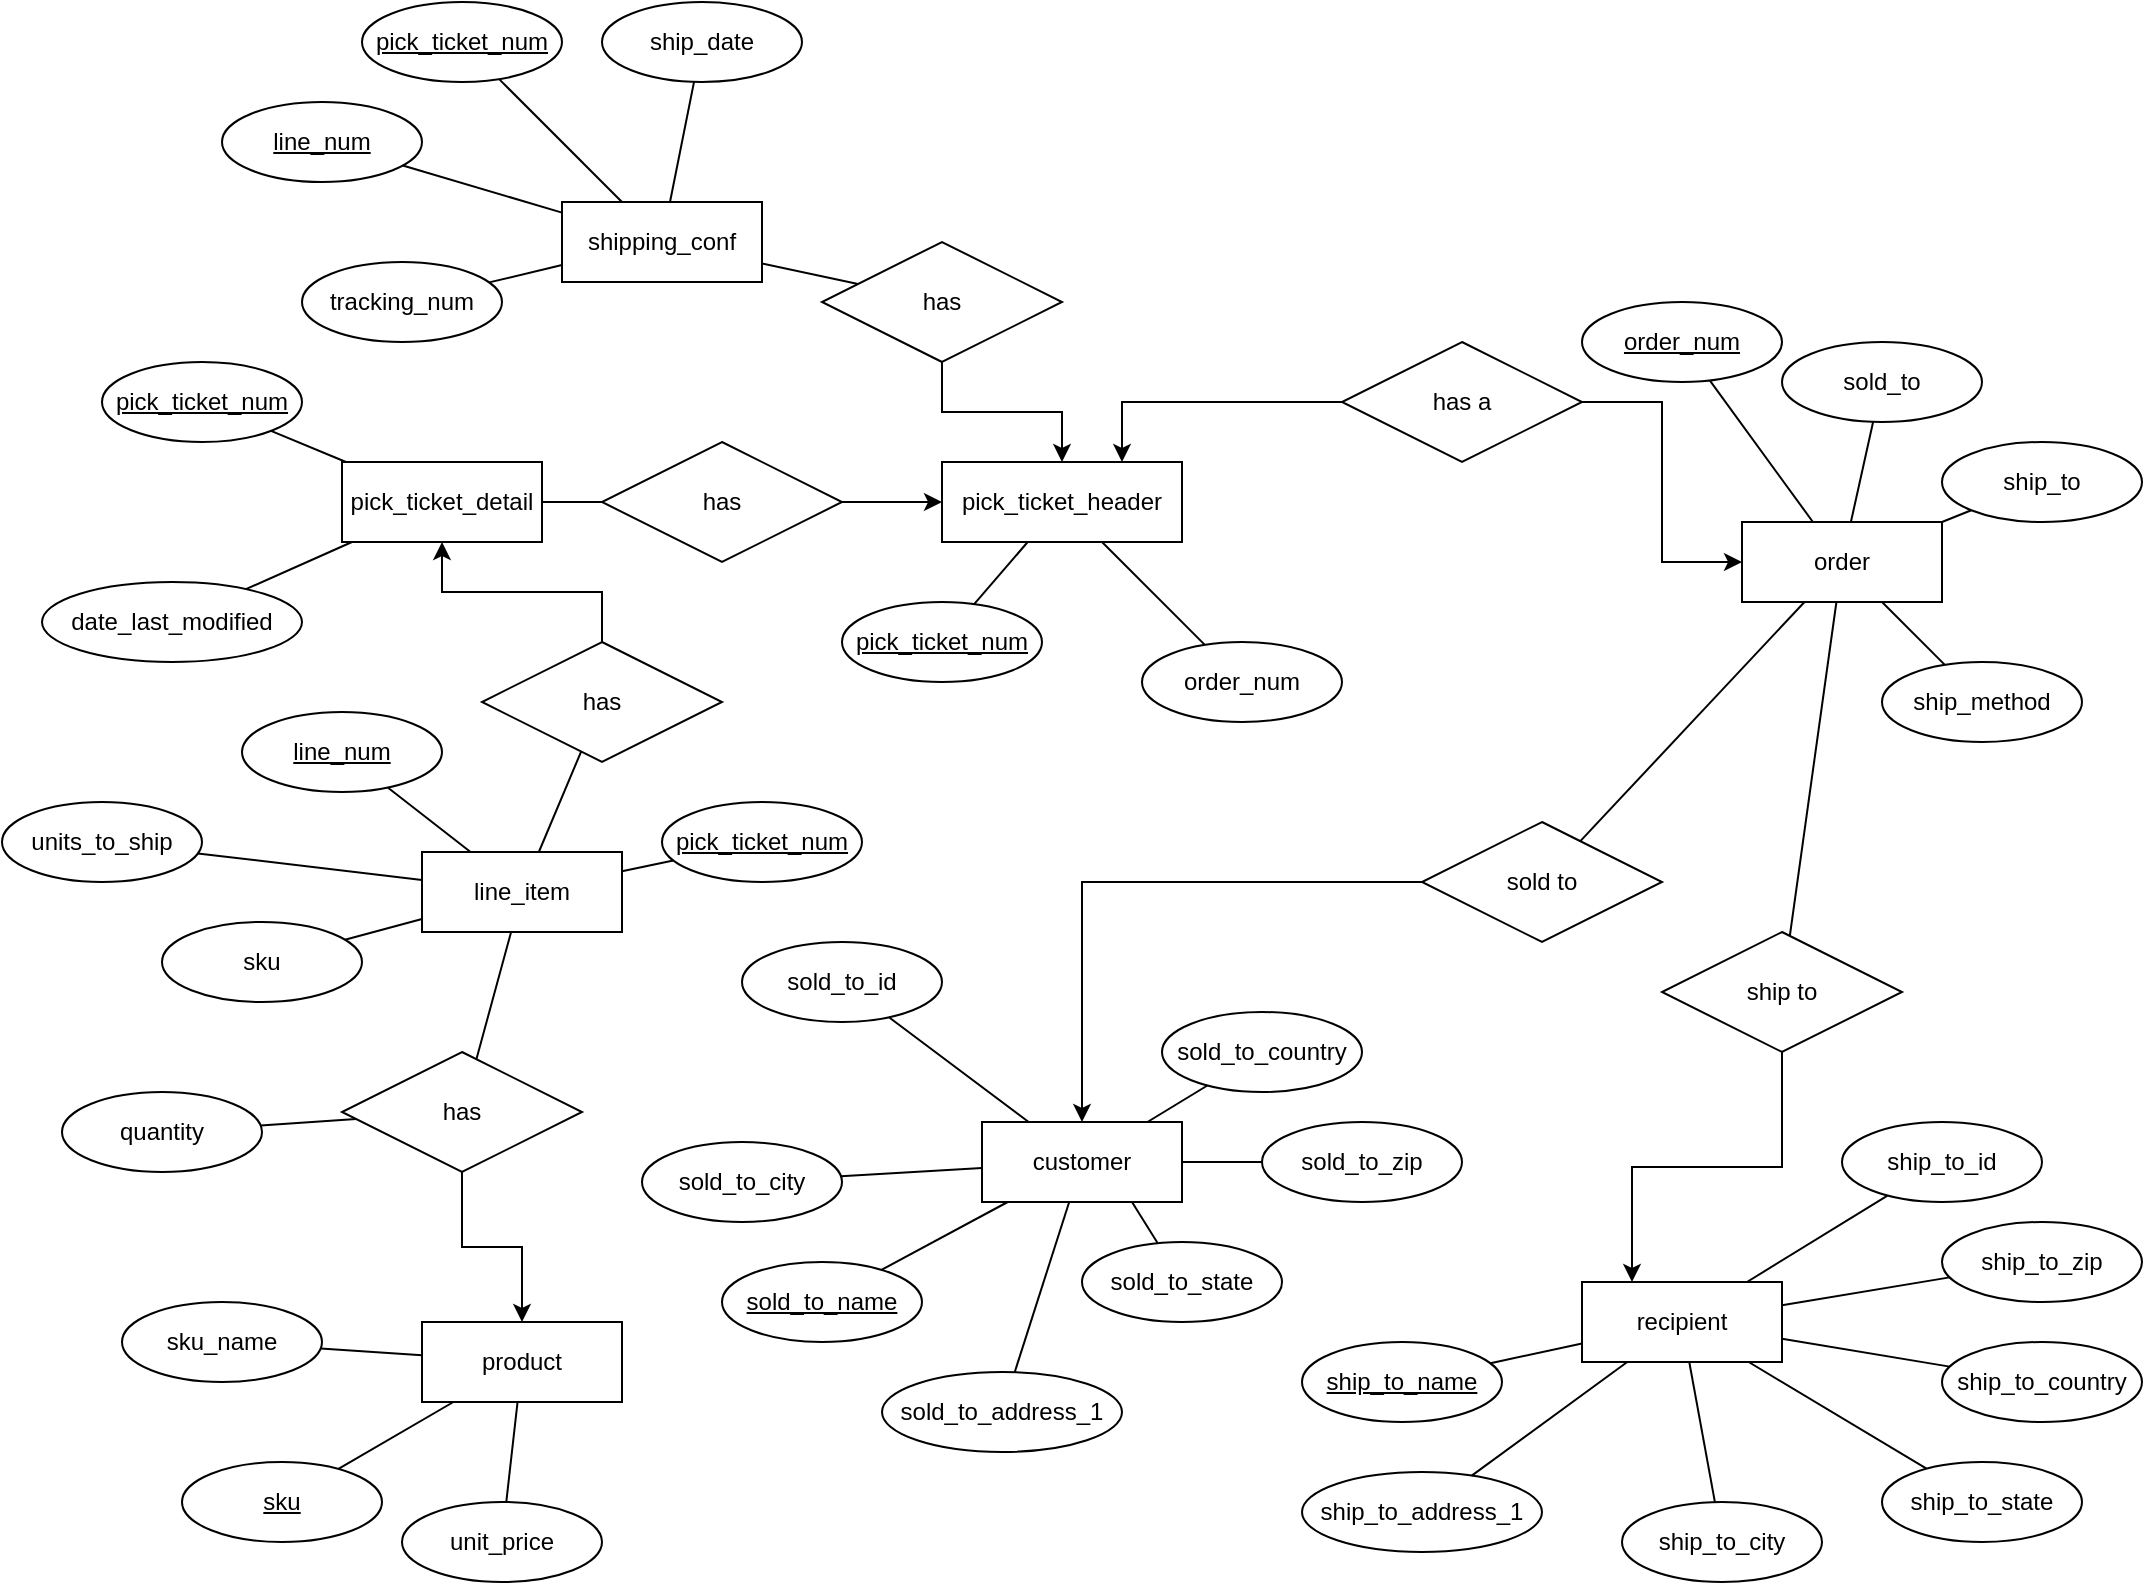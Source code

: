 <mxfile version="14.5.1" type="device"><diagram id="cNk7Vixmsg2WY5i4V1VE" name="Page-1"><mxGraphModel dx="1326" dy="806" grid="1" gridSize="10" guides="1" tooltips="1" connect="1" arrows="1" fold="1" page="1" pageScale="1" pageWidth="1100" pageHeight="850" math="0" shadow="0"><root><mxCell id="0"/><mxCell id="1" parent="0"/><mxCell id="wVZAw77bMwwa--JRRSUQ-1" value="product" style="whiteSpace=wrap;html=1;align=center;" parent="1" vertex="1"><mxGeometry x="230" y="710" width="100" height="40" as="geometry"/></mxCell><mxCell id="wVZAw77bMwwa--JRRSUQ-2" value="sku" style="ellipse;whiteSpace=wrap;html=1;align=center;fontStyle=4;" parent="1" vertex="1"><mxGeometry x="110" y="780" width="100" height="40" as="geometry"/></mxCell><mxCell id="wVZAw77bMwwa--JRRSUQ-3" value="sku_name" style="ellipse;whiteSpace=wrap;html=1;align=center;" parent="1" vertex="1"><mxGeometry x="80" y="700" width="100" height="40" as="geometry"/></mxCell><mxCell id="wVZAw77bMwwa--JRRSUQ-4" value="unit_price" style="ellipse;whiteSpace=wrap;html=1;align=center;" parent="1" vertex="1"><mxGeometry x="220" y="800" width="100" height="40" as="geometry"/></mxCell><mxCell id="wVZAw77bMwwa--JRRSUQ-5" value="" style="endArrow=none;html=1;rounded=0;" parent="1" source="wVZAw77bMwwa--JRRSUQ-2" target="wVZAw77bMwwa--JRRSUQ-1" edge="1"><mxGeometry relative="1" as="geometry"><mxPoint x="320" y="930" as="sourcePoint"/><mxPoint x="480" y="930" as="targetPoint"/></mxGeometry></mxCell><mxCell id="wVZAw77bMwwa--JRRSUQ-6" value="" style="endArrow=none;html=1;rounded=0;" parent="1" source="wVZAw77bMwwa--JRRSUQ-4" target="wVZAw77bMwwa--JRRSUQ-1" edge="1"><mxGeometry relative="1" as="geometry"><mxPoint x="320" y="930" as="sourcePoint"/><mxPoint x="480" y="930" as="targetPoint"/></mxGeometry></mxCell><mxCell id="wVZAw77bMwwa--JRRSUQ-7" value="" style="endArrow=none;html=1;rounded=0;" parent="1" source="wVZAw77bMwwa--JRRSUQ-1" target="wVZAw77bMwwa--JRRSUQ-3" edge="1"><mxGeometry relative="1" as="geometry"><mxPoint x="320" y="930" as="sourcePoint"/><mxPoint x="480" y="930" as="targetPoint"/></mxGeometry></mxCell><mxCell id="wVZAw77bMwwa--JRRSUQ-8" value="pick_ticket_detail" style="whiteSpace=wrap;html=1;align=center;" parent="1" vertex="1"><mxGeometry x="190" y="280" width="100" height="40" as="geometry"/></mxCell><mxCell id="wVZAw77bMwwa--JRRSUQ-9" value="&lt;u&gt;pick_ticket_num&lt;/u&gt;" style="ellipse;whiteSpace=wrap;html=1;align=center;" parent="1" vertex="1"><mxGeometry x="70" y="230" width="100" height="40" as="geometry"/></mxCell><mxCell id="wVZAw77bMwwa--JRRSUQ-10" value="date_last_modified" style="ellipse;whiteSpace=wrap;html=1;align=center;" parent="1" vertex="1"><mxGeometry x="40" y="340" width="130" height="40" as="geometry"/></mxCell><mxCell id="wVZAw77bMwwa--JRRSUQ-11" value="line_item" style="whiteSpace=wrap;html=1;align=center;" parent="1" vertex="1"><mxGeometry x="230" y="475" width="100" height="40" as="geometry"/></mxCell><mxCell id="wVZAw77bMwwa--JRRSUQ-12" value="" style="endArrow=none;html=1;rounded=0;" parent="1" source="wVZAw77bMwwa--JRRSUQ-9" target="wVZAw77bMwwa--JRRSUQ-8" edge="1"><mxGeometry relative="1" as="geometry"><mxPoint x="470" y="390" as="sourcePoint"/><mxPoint x="630" y="390" as="targetPoint"/></mxGeometry></mxCell><mxCell id="wVZAw77bMwwa--JRRSUQ-13" value="" style="endArrow=none;html=1;rounded=0;" parent="1" source="wVZAw77bMwwa--JRRSUQ-10" target="wVZAw77bMwwa--JRRSUQ-8" edge="1"><mxGeometry relative="1" as="geometry"><mxPoint x="470" y="390" as="sourcePoint"/><mxPoint x="630" y="390" as="targetPoint"/></mxGeometry></mxCell><mxCell id="wVZAw77bMwwa--JRRSUQ-14" value="&lt;u&gt;line_num&lt;/u&gt;" style="ellipse;whiteSpace=wrap;html=1;align=center;" parent="1" vertex="1"><mxGeometry x="140" y="405" width="100" height="40" as="geometry"/></mxCell><mxCell id="wVZAw77bMwwa--JRRSUQ-15" value="&lt;u&gt;pick_ticket_num&lt;/u&gt;" style="ellipse;whiteSpace=wrap;html=1;align=center;" parent="1" vertex="1"><mxGeometry x="350" y="450" width="100" height="40" as="geometry"/></mxCell><mxCell id="wVZAw77bMwwa--JRRSUQ-16" value="sku" style="ellipse;whiteSpace=wrap;html=1;align=center;" parent="1" vertex="1"><mxGeometry x="100" y="510" width="100" height="40" as="geometry"/></mxCell><mxCell id="wVZAw77bMwwa--JRRSUQ-17" value="units_to_ship" style="ellipse;whiteSpace=wrap;html=1;align=center;" parent="1" vertex="1"><mxGeometry x="20" y="450" width="100" height="40" as="geometry"/></mxCell><mxCell id="wVZAw77bMwwa--JRRSUQ-18" value="" style="endArrow=none;html=1;rounded=0;" parent="1" source="wVZAw77bMwwa--JRRSUQ-11" target="wVZAw77bMwwa--JRRSUQ-15" edge="1"><mxGeometry relative="1" as="geometry"><mxPoint x="60" y="580" as="sourcePoint"/><mxPoint x="220" y="580" as="targetPoint"/></mxGeometry></mxCell><mxCell id="wVZAw77bMwwa--JRRSUQ-19" value="" style="endArrow=none;html=1;rounded=0;" parent="1" source="wVZAw77bMwwa--JRRSUQ-11" target="wVZAw77bMwwa--JRRSUQ-14" edge="1"><mxGeometry relative="1" as="geometry"><mxPoint x="60" y="580" as="sourcePoint"/><mxPoint x="220" y="580" as="targetPoint"/></mxGeometry></mxCell><mxCell id="wVZAw77bMwwa--JRRSUQ-20" value="" style="endArrow=none;html=1;rounded=0;" parent="1" source="wVZAw77bMwwa--JRRSUQ-11" target="wVZAw77bMwwa--JRRSUQ-16" edge="1"><mxGeometry relative="1" as="geometry"><mxPoint x="60" y="580" as="sourcePoint"/><mxPoint x="220" y="580" as="targetPoint"/></mxGeometry></mxCell><mxCell id="wVZAw77bMwwa--JRRSUQ-21" value="" style="endArrow=none;html=1;rounded=0;" parent="1" source="wVZAw77bMwwa--JRRSUQ-11" target="wVZAw77bMwwa--JRRSUQ-17" edge="1"><mxGeometry relative="1" as="geometry"><mxPoint x="60" y="580" as="sourcePoint"/><mxPoint x="220" y="580" as="targetPoint"/></mxGeometry></mxCell><mxCell id="wVZAw77bMwwa--JRRSUQ-91" style="edgeStyle=orthogonalEdgeStyle;rounded=0;orthogonalLoop=1;jettySize=auto;html=1;entryX=0.5;entryY=1;entryDx=0;entryDy=0;" parent="1" source="wVZAw77bMwwa--JRRSUQ-23" target="wVZAw77bMwwa--JRRSUQ-8" edge="1"><mxGeometry relative="1" as="geometry"/></mxCell><mxCell id="wVZAw77bMwwa--JRRSUQ-23" value="has" style="shape=rhombus;perimeter=rhombusPerimeter;whiteSpace=wrap;html=1;align=center;" parent="1" vertex="1"><mxGeometry x="260" y="370" width="120" height="60" as="geometry"/></mxCell><mxCell id="wVZAw77bMwwa--JRRSUQ-25" style="edgeStyle=orthogonalEdgeStyle;rounded=0;orthogonalLoop=1;jettySize=auto;html=1;entryX=0.5;entryY=0;entryDx=0;entryDy=0;" parent="1" source="wVZAw77bMwwa--JRRSUQ-26" target="wVZAw77bMwwa--JRRSUQ-1" edge="1"><mxGeometry relative="1" as="geometry"/></mxCell><mxCell id="wVZAw77bMwwa--JRRSUQ-26" value="has" style="shape=rhombus;perimeter=rhombusPerimeter;whiteSpace=wrap;html=1;align=center;" parent="1" vertex="1"><mxGeometry x="190" y="575" width="120" height="60" as="geometry"/></mxCell><mxCell id="wVZAw77bMwwa--JRRSUQ-27" value="" style="endArrow=none;html=1;rounded=0;" parent="1" source="wVZAw77bMwwa--JRRSUQ-26" target="wVZAw77bMwwa--JRRSUQ-11" edge="1"><mxGeometry relative="1" as="geometry"><mxPoint x="470" y="490" as="sourcePoint"/><mxPoint x="630" y="490" as="targetPoint"/></mxGeometry></mxCell><mxCell id="wVZAw77bMwwa--JRRSUQ-28" value="quantity" style="ellipse;whiteSpace=wrap;html=1;align=center;" parent="1" vertex="1"><mxGeometry x="50" y="595" width="100" height="40" as="geometry"/></mxCell><mxCell id="wVZAw77bMwwa--JRRSUQ-29" value="" style="endArrow=none;html=1;rounded=0;" parent="1" source="wVZAw77bMwwa--JRRSUQ-26" target="wVZAw77bMwwa--JRRSUQ-28" edge="1"><mxGeometry relative="1" as="geometry"><mxPoint x="470" y="490" as="sourcePoint"/><mxPoint x="630" y="490" as="targetPoint"/></mxGeometry></mxCell><mxCell id="wVZAw77bMwwa--JRRSUQ-31" value="pick_ticket_header" style="whiteSpace=wrap;html=1;align=center;" parent="1" vertex="1"><mxGeometry x="490" y="280" width="120" height="40" as="geometry"/></mxCell><mxCell id="wVZAw77bMwwa--JRRSUQ-32" value="&lt;u&gt;pick_ticket_num&lt;/u&gt;" style="ellipse;whiteSpace=wrap;html=1;align=center;" parent="1" vertex="1"><mxGeometry x="440" y="350" width="100" height="40" as="geometry"/></mxCell><mxCell id="wVZAw77bMwwa--JRRSUQ-33" value="order_num" style="ellipse;whiteSpace=wrap;html=1;align=center;" parent="1" vertex="1"><mxGeometry x="590" y="370" width="100" height="40" as="geometry"/></mxCell><mxCell id="wVZAw77bMwwa--JRRSUQ-34" value="" style="endArrow=none;html=1;rounded=0;" parent="1" source="wVZAw77bMwwa--JRRSUQ-32" target="wVZAw77bMwwa--JRRSUQ-31" edge="1"><mxGeometry relative="1" as="geometry"><mxPoint x="470" y="410" as="sourcePoint"/><mxPoint x="630" y="410" as="targetPoint"/></mxGeometry></mxCell><mxCell id="wVZAw77bMwwa--JRRSUQ-35" value="" style="endArrow=none;html=1;rounded=0;" parent="1" source="wVZAw77bMwwa--JRRSUQ-33" target="wVZAw77bMwwa--JRRSUQ-31" edge="1"><mxGeometry relative="1" as="geometry"><mxPoint x="470" y="410" as="sourcePoint"/><mxPoint x="630" y="410" as="targetPoint"/></mxGeometry></mxCell><mxCell id="wVZAw77bMwwa--JRRSUQ-36" value="order" style="whiteSpace=wrap;html=1;align=center;" parent="1" vertex="1"><mxGeometry x="890" y="310" width="100" height="40" as="geometry"/></mxCell><mxCell id="wVZAw77bMwwa--JRRSUQ-37" value="order_num" style="ellipse;whiteSpace=wrap;html=1;align=center;fontStyle=4;" parent="1" vertex="1"><mxGeometry x="810" y="200" width="100" height="40" as="geometry"/></mxCell><mxCell id="wVZAw77bMwwa--JRRSUQ-38" value="" style="endArrow=none;html=1;rounded=0;" parent="1" source="wVZAw77bMwwa--JRRSUQ-37" target="wVZAw77bMwwa--JRRSUQ-36" edge="1"><mxGeometry relative="1" as="geometry"><mxPoint x="440" y="400" as="sourcePoint"/><mxPoint x="600" y="400" as="targetPoint"/></mxGeometry></mxCell><mxCell id="wVZAw77bMwwa--JRRSUQ-39" value="sold_to" style="ellipse;whiteSpace=wrap;html=1;align=center;" parent="1" vertex="1"><mxGeometry x="910" y="220" width="100" height="40" as="geometry"/></mxCell><mxCell id="wVZAw77bMwwa--JRRSUQ-40" value="ship_to" style="ellipse;whiteSpace=wrap;html=1;align=center;" parent="1" vertex="1"><mxGeometry x="990" y="270" width="100" height="40" as="geometry"/></mxCell><mxCell id="wVZAw77bMwwa--JRRSUQ-41" value="ship_method" style="ellipse;whiteSpace=wrap;html=1;align=center;" parent="1" vertex="1"><mxGeometry x="960" y="380" width="100" height="40" as="geometry"/></mxCell><mxCell id="wVZAw77bMwwa--JRRSUQ-42" value="" style="endArrow=none;html=1;rounded=0;" parent="1" source="wVZAw77bMwwa--JRRSUQ-36" target="wVZAw77bMwwa--JRRSUQ-39" edge="1"><mxGeometry relative="1" as="geometry"><mxPoint x="440" y="400" as="sourcePoint"/><mxPoint x="600" y="400" as="targetPoint"/></mxGeometry></mxCell><mxCell id="wVZAw77bMwwa--JRRSUQ-43" value="" style="endArrow=none;html=1;rounded=0;" parent="1" source="wVZAw77bMwwa--JRRSUQ-36" target="wVZAw77bMwwa--JRRSUQ-40" edge="1"><mxGeometry relative="1" as="geometry"><mxPoint x="440" y="400" as="sourcePoint"/><mxPoint x="600" y="400" as="targetPoint"/></mxGeometry></mxCell><mxCell id="wVZAw77bMwwa--JRRSUQ-44" value="" style="endArrow=none;html=1;rounded=0;" parent="1" source="wVZAw77bMwwa--JRRSUQ-36" target="wVZAw77bMwwa--JRRSUQ-41" edge="1"><mxGeometry relative="1" as="geometry"><mxPoint x="440" y="400" as="sourcePoint"/><mxPoint x="600" y="400" as="targetPoint"/></mxGeometry></mxCell><mxCell id="wVZAw77bMwwa--JRRSUQ-45" value="customer" style="whiteSpace=wrap;html=1;align=center;" parent="1" vertex="1"><mxGeometry x="510" y="610" width="100" height="40" as="geometry"/></mxCell><mxCell id="wVZAw77bMwwa--JRRSUQ-46" value="&lt;u&gt;sold_to_name&lt;/u&gt;" style="ellipse;whiteSpace=wrap;html=1;align=center;" parent="1" vertex="1"><mxGeometry x="380" y="680" width="100" height="40" as="geometry"/></mxCell><mxCell id="wVZAw77bMwwa--JRRSUQ-47" value="sold_to_address_1" style="ellipse;whiteSpace=wrap;html=1;align=center;" parent="1" vertex="1"><mxGeometry x="460" y="735" width="120" height="40" as="geometry"/></mxCell><mxCell id="wVZAw77bMwwa--JRRSUQ-48" value="sold_to_city" style="ellipse;whiteSpace=wrap;html=1;align=center;" parent="1" vertex="1"><mxGeometry x="340" y="620" width="100" height="40" as="geometry"/></mxCell><mxCell id="wVZAw77bMwwa--JRRSUQ-49" value="sold_to_state" style="ellipse;whiteSpace=wrap;html=1;align=center;" parent="1" vertex="1"><mxGeometry x="560" y="670" width="100" height="40" as="geometry"/></mxCell><mxCell id="wVZAw77bMwwa--JRRSUQ-50" value="sold_to_country" style="ellipse;whiteSpace=wrap;html=1;align=center;" parent="1" vertex="1"><mxGeometry x="600" y="555" width="100" height="40" as="geometry"/></mxCell><mxCell id="wVZAw77bMwwa--JRRSUQ-51" value="sold_to_zip" style="ellipse;whiteSpace=wrap;html=1;align=center;" parent="1" vertex="1"><mxGeometry x="650" y="610" width="100" height="40" as="geometry"/></mxCell><mxCell id="wVZAw77bMwwa--JRRSUQ-52" value="" style="endArrow=none;html=1;rounded=0;" parent="1" source="wVZAw77bMwwa--JRRSUQ-46" target="wVZAw77bMwwa--JRRSUQ-45" edge="1"><mxGeometry relative="1" as="geometry"><mxPoint x="640" y="420" as="sourcePoint"/><mxPoint x="800" y="420" as="targetPoint"/></mxGeometry></mxCell><mxCell id="wVZAw77bMwwa--JRRSUQ-53" value="" style="endArrow=none;html=1;rounded=0;" parent="1" source="wVZAw77bMwwa--JRRSUQ-47" target="wVZAw77bMwwa--JRRSUQ-45" edge="1"><mxGeometry relative="1" as="geometry"><mxPoint x="640" y="420" as="sourcePoint"/><mxPoint x="800" y="420" as="targetPoint"/></mxGeometry></mxCell><mxCell id="wVZAw77bMwwa--JRRSUQ-54" value="" style="endArrow=none;html=1;rounded=0;" parent="1" source="wVZAw77bMwwa--JRRSUQ-48" target="wVZAw77bMwwa--JRRSUQ-45" edge="1"><mxGeometry relative="1" as="geometry"><mxPoint x="640" y="420" as="sourcePoint"/><mxPoint x="800" y="420" as="targetPoint"/></mxGeometry></mxCell><mxCell id="wVZAw77bMwwa--JRRSUQ-55" value="" style="endArrow=none;html=1;rounded=0;entryX=0.75;entryY=1;entryDx=0;entryDy=0;" parent="1" source="wVZAw77bMwwa--JRRSUQ-49" target="wVZAw77bMwwa--JRRSUQ-45" edge="1"><mxGeometry relative="1" as="geometry"><mxPoint x="640" y="420" as="sourcePoint"/><mxPoint x="800" y="420" as="targetPoint"/></mxGeometry></mxCell><mxCell id="wVZAw77bMwwa--JRRSUQ-56" value="" style="endArrow=none;html=1;rounded=0;" parent="1" source="wVZAw77bMwwa--JRRSUQ-50" target="wVZAw77bMwwa--JRRSUQ-45" edge="1"><mxGeometry relative="1" as="geometry"><mxPoint x="640" y="420" as="sourcePoint"/><mxPoint x="800" y="420" as="targetPoint"/></mxGeometry></mxCell><mxCell id="wVZAw77bMwwa--JRRSUQ-57" value="" style="endArrow=none;html=1;rounded=0;" parent="1" source="wVZAw77bMwwa--JRRSUQ-45" target="wVZAw77bMwwa--JRRSUQ-51" edge="1"><mxGeometry relative="1" as="geometry"><mxPoint x="640" y="420" as="sourcePoint"/><mxPoint x="800" y="420" as="targetPoint"/></mxGeometry></mxCell><mxCell id="wVZAw77bMwwa--JRRSUQ-58" style="edgeStyle=orthogonalEdgeStyle;rounded=0;orthogonalLoop=1;jettySize=auto;html=1;entryX=0.5;entryY=0;entryDx=0;entryDy=0;" parent="1" source="wVZAw77bMwwa--JRRSUQ-59" target="wVZAw77bMwwa--JRRSUQ-45" edge="1"><mxGeometry relative="1" as="geometry"/></mxCell><mxCell id="wVZAw77bMwwa--JRRSUQ-59" value="sold to" style="shape=rhombus;perimeter=rhombusPerimeter;whiteSpace=wrap;html=1;align=center;" parent="1" vertex="1"><mxGeometry x="730" y="460" width="120" height="60" as="geometry"/></mxCell><mxCell id="wVZAw77bMwwa--JRRSUQ-60" value="" style="endArrow=none;html=1;rounded=0;" parent="1" source="wVZAw77bMwwa--JRRSUQ-59" target="wVZAw77bMwwa--JRRSUQ-36" edge="1"><mxGeometry relative="1" as="geometry"><mxPoint x="640" y="420" as="sourcePoint"/><mxPoint x="800" y="420" as="targetPoint"/></mxGeometry></mxCell><mxCell id="wVZAw77bMwwa--JRRSUQ-61" value="recipient" style="whiteSpace=wrap;html=1;align=center;" parent="1" vertex="1"><mxGeometry x="810" y="690" width="100" height="40" as="geometry"/></mxCell><mxCell id="wVZAw77bMwwa--JRRSUQ-62" value="ship_to_country" style="ellipse;whiteSpace=wrap;html=1;align=center;" parent="1" vertex="1"><mxGeometry x="990" y="720" width="100" height="40" as="geometry"/></mxCell><mxCell id="wVZAw77bMwwa--JRRSUQ-63" value="ship_to_zip" style="ellipse;whiteSpace=wrap;html=1;align=center;" parent="1" vertex="1"><mxGeometry x="990" y="660" width="100" height="40" as="geometry"/></mxCell><mxCell id="wVZAw77bMwwa--JRRSUQ-64" value="&lt;u&gt;ship_to_name&lt;/u&gt;" style="ellipse;whiteSpace=wrap;html=1;align=center;" parent="1" vertex="1"><mxGeometry x="670" y="720" width="100" height="40" as="geometry"/></mxCell><mxCell id="wVZAw77bMwwa--JRRSUQ-65" value="ship_to_address_1" style="ellipse;whiteSpace=wrap;html=1;align=center;" parent="1" vertex="1"><mxGeometry x="670" y="785" width="120" height="40" as="geometry"/></mxCell><mxCell id="wVZAw77bMwwa--JRRSUQ-66" value="ship_to_city" style="ellipse;whiteSpace=wrap;html=1;align=center;" parent="1" vertex="1"><mxGeometry x="830" y="800" width="100" height="40" as="geometry"/></mxCell><mxCell id="wVZAw77bMwwa--JRRSUQ-67" value="ship_to_state" style="ellipse;whiteSpace=wrap;html=1;align=center;" parent="1" vertex="1"><mxGeometry x="960" y="780" width="100" height="40" as="geometry"/></mxCell><mxCell id="wVZAw77bMwwa--JRRSUQ-68" value="" style="endArrow=none;html=1;rounded=0;" parent="1" source="wVZAw77bMwwa--JRRSUQ-64" target="wVZAw77bMwwa--JRRSUQ-61" edge="1"><mxGeometry relative="1" as="geometry"><mxPoint x="730" y="770" as="sourcePoint"/><mxPoint x="890" y="770" as="targetPoint"/></mxGeometry></mxCell><mxCell id="wVZAw77bMwwa--JRRSUQ-69" value="" style="endArrow=none;html=1;rounded=0;" parent="1" source="wVZAw77bMwwa--JRRSUQ-65" target="wVZAw77bMwwa--JRRSUQ-61" edge="1"><mxGeometry relative="1" as="geometry"><mxPoint x="730" y="770" as="sourcePoint"/><mxPoint x="890" y="770" as="targetPoint"/></mxGeometry></mxCell><mxCell id="wVZAw77bMwwa--JRRSUQ-70" value="" style="endArrow=none;html=1;rounded=0;" parent="1" source="wVZAw77bMwwa--JRRSUQ-66" target="wVZAw77bMwwa--JRRSUQ-61" edge="1"><mxGeometry relative="1" as="geometry"><mxPoint x="730" y="770" as="sourcePoint"/><mxPoint x="890" y="770" as="targetPoint"/></mxGeometry></mxCell><mxCell id="wVZAw77bMwwa--JRRSUQ-71" value="" style="endArrow=none;html=1;rounded=0;" parent="1" source="wVZAw77bMwwa--JRRSUQ-61" target="wVZAw77bMwwa--JRRSUQ-67" edge="1"><mxGeometry relative="1" as="geometry"><mxPoint x="730" y="770" as="sourcePoint"/><mxPoint x="890" y="770" as="targetPoint"/></mxGeometry></mxCell><mxCell id="wVZAw77bMwwa--JRRSUQ-72" value="" style="endArrow=none;html=1;rounded=0;" parent="1" source="wVZAw77bMwwa--JRRSUQ-61" target="wVZAw77bMwwa--JRRSUQ-62" edge="1"><mxGeometry relative="1" as="geometry"><mxPoint x="730" y="770" as="sourcePoint"/><mxPoint x="890" y="770" as="targetPoint"/></mxGeometry></mxCell><mxCell id="wVZAw77bMwwa--JRRSUQ-73" value="" style="endArrow=none;html=1;rounded=0;" parent="1" source="wVZAw77bMwwa--JRRSUQ-61" target="wVZAw77bMwwa--JRRSUQ-63" edge="1"><mxGeometry relative="1" as="geometry"><mxPoint x="730" y="770" as="sourcePoint"/><mxPoint x="890" y="770" as="targetPoint"/></mxGeometry></mxCell><mxCell id="wVZAw77bMwwa--JRRSUQ-74" style="edgeStyle=orthogonalEdgeStyle;rounded=0;orthogonalLoop=1;jettySize=auto;html=1;entryX=0.25;entryY=0;entryDx=0;entryDy=0;" parent="1" source="wVZAw77bMwwa--JRRSUQ-75" target="wVZAw77bMwwa--JRRSUQ-61" edge="1"><mxGeometry relative="1" as="geometry"/></mxCell><mxCell id="wVZAw77bMwwa--JRRSUQ-75" value="ship to" style="shape=rhombus;perimeter=rhombusPerimeter;whiteSpace=wrap;html=1;align=center;" parent="1" vertex="1"><mxGeometry x="850" y="515" width="120" height="60" as="geometry"/></mxCell><mxCell id="wVZAw77bMwwa--JRRSUQ-76" value="" style="endArrow=none;html=1;rounded=0;" parent="1" source="wVZAw77bMwwa--JRRSUQ-36" target="wVZAw77bMwwa--JRRSUQ-75" edge="1"><mxGeometry relative="1" as="geometry"><mxPoint x="640" y="420" as="sourcePoint"/><mxPoint x="800" y="420" as="targetPoint"/></mxGeometry></mxCell><mxCell id="wVZAw77bMwwa--JRRSUQ-77" style="edgeStyle=orthogonalEdgeStyle;rounded=0;orthogonalLoop=1;jettySize=auto;html=1;entryX=0;entryY=0.5;entryDx=0;entryDy=0;" parent="1" source="wVZAw77bMwwa--JRRSUQ-79" target="wVZAw77bMwwa--JRRSUQ-36" edge="1"><mxGeometry relative="1" as="geometry"/></mxCell><mxCell id="wVZAw77bMwwa--JRRSUQ-93" style="edgeStyle=orthogonalEdgeStyle;rounded=0;orthogonalLoop=1;jettySize=auto;html=1;entryX=0.75;entryY=0;entryDx=0;entryDy=0;" parent="1" source="wVZAw77bMwwa--JRRSUQ-79" target="wVZAw77bMwwa--JRRSUQ-31" edge="1"><mxGeometry relative="1" as="geometry"/></mxCell><mxCell id="wVZAw77bMwwa--JRRSUQ-79" value="has a" style="shape=rhombus;perimeter=rhombusPerimeter;whiteSpace=wrap;html=1;align=center;" parent="1" vertex="1"><mxGeometry x="690" y="220" width="120" height="60" as="geometry"/></mxCell><mxCell id="wVZAw77bMwwa--JRRSUQ-80" value="sold_to_id" style="ellipse;whiteSpace=wrap;html=1;align=center;" parent="1" vertex="1"><mxGeometry x="390" y="520" width="100" height="40" as="geometry"/></mxCell><mxCell id="wVZAw77bMwwa--JRRSUQ-81" value="" style="endArrow=none;html=1;rounded=0;" parent="1" source="wVZAw77bMwwa--JRRSUQ-80" target="wVZAw77bMwwa--JRRSUQ-45" edge="1"><mxGeometry relative="1" as="geometry"><mxPoint x="160" y="420" as="sourcePoint"/><mxPoint x="320" y="420" as="targetPoint"/></mxGeometry></mxCell><mxCell id="wVZAw77bMwwa--JRRSUQ-82" value="ship_to_id" style="ellipse;whiteSpace=wrap;html=1;align=center;" parent="1" vertex="1"><mxGeometry x="940" y="610" width="100" height="40" as="geometry"/></mxCell><mxCell id="wVZAw77bMwwa--JRRSUQ-83" value="" style="endArrow=none;html=1;rounded=0;" parent="1" source="wVZAw77bMwwa--JRRSUQ-61" target="wVZAw77bMwwa--JRRSUQ-82" edge="1"><mxGeometry relative="1" as="geometry"><mxPoint x="910" y="700" as="sourcePoint"/><mxPoint x="998.765" y="655.617" as="targetPoint"/></mxGeometry></mxCell><mxCell id="wVZAw77bMwwa--JRRSUQ-88" style="edgeStyle=orthogonalEdgeStyle;rounded=0;orthogonalLoop=1;jettySize=auto;html=1;entryX=0;entryY=0.5;entryDx=0;entryDy=0;" parent="1" source="wVZAw77bMwwa--JRRSUQ-86" target="wVZAw77bMwwa--JRRSUQ-31" edge="1"><mxGeometry relative="1" as="geometry"/></mxCell><mxCell id="wVZAw77bMwwa--JRRSUQ-86" value="has" style="shape=rhombus;perimeter=rhombusPerimeter;whiteSpace=wrap;html=1;align=center;" parent="1" vertex="1"><mxGeometry x="320" y="270" width="120" height="60" as="geometry"/></mxCell><mxCell id="wVZAw77bMwwa--JRRSUQ-92" value="" style="endArrow=none;html=1;rounded=0;" parent="1" source="wVZAw77bMwwa--JRRSUQ-11" target="wVZAw77bMwwa--JRRSUQ-23" edge="1"><mxGeometry relative="1" as="geometry"><mxPoint x="460" y="440" as="sourcePoint"/><mxPoint x="620" y="440" as="targetPoint"/></mxGeometry></mxCell><mxCell id="kWOdlK91xLb1OaQZdEvb-1" value="" style="endArrow=none;html=1;rounded=0;" parent="1" source="wVZAw77bMwwa--JRRSUQ-8" target="wVZAw77bMwwa--JRRSUQ-86" edge="1"><mxGeometry relative="1" as="geometry"><mxPoint x="470" y="320" as="sourcePoint"/><mxPoint x="630" y="320" as="targetPoint"/></mxGeometry></mxCell><mxCell id="kWOdlK91xLb1OaQZdEvb-3" value="shipping_conf" style="whiteSpace=wrap;html=1;align=center;" parent="1" vertex="1"><mxGeometry x="300" y="150" width="100" height="40" as="geometry"/></mxCell><mxCell id="kWOdlK91xLb1OaQZdEvb-4" value="pick_ticket_num" style="ellipse;whiteSpace=wrap;html=1;align=center;fontStyle=4;" parent="1" vertex="1"><mxGeometry x="200" y="50" width="100" height="40" as="geometry"/></mxCell><mxCell id="kWOdlK91xLb1OaQZdEvb-5" value="ship_date" style="ellipse;whiteSpace=wrap;html=1;align=center;" parent="1" vertex="1"><mxGeometry x="320" y="50" width="100" height="40" as="geometry"/></mxCell><mxCell id="kWOdlK91xLb1OaQZdEvb-6" value="line_num" style="ellipse;whiteSpace=wrap;html=1;align=center;fontStyle=4;" parent="1" vertex="1"><mxGeometry x="130" y="100" width="100" height="40" as="geometry"/></mxCell><mxCell id="kWOdlK91xLb1OaQZdEvb-7" value="tracking_num" style="ellipse;whiteSpace=wrap;html=1;align=center;" parent="1" vertex="1"><mxGeometry x="170" y="180" width="100" height="40" as="geometry"/></mxCell><mxCell id="kWOdlK91xLb1OaQZdEvb-8" value="" style="endArrow=none;html=1;rounded=0;" parent="1" source="kWOdlK91xLb1OaQZdEvb-7" target="kWOdlK91xLb1OaQZdEvb-3" edge="1"><mxGeometry relative="1" as="geometry"><mxPoint x="470" y="220" as="sourcePoint"/><mxPoint x="630" y="220" as="targetPoint"/></mxGeometry></mxCell><mxCell id="kWOdlK91xLb1OaQZdEvb-9" value="" style="endArrow=none;html=1;rounded=0;" parent="1" source="kWOdlK91xLb1OaQZdEvb-6" target="kWOdlK91xLb1OaQZdEvb-3" edge="1"><mxGeometry relative="1" as="geometry"><mxPoint x="470" y="220" as="sourcePoint"/><mxPoint x="630" y="220" as="targetPoint"/></mxGeometry></mxCell><mxCell id="kWOdlK91xLb1OaQZdEvb-10" value="" style="endArrow=none;html=1;rounded=0;" parent="1" source="kWOdlK91xLb1OaQZdEvb-4" target="kWOdlK91xLb1OaQZdEvb-3" edge="1"><mxGeometry relative="1" as="geometry"><mxPoint x="470" y="220" as="sourcePoint"/><mxPoint x="630" y="220" as="targetPoint"/></mxGeometry></mxCell><mxCell id="kWOdlK91xLb1OaQZdEvb-11" value="" style="endArrow=none;html=1;rounded=0;" parent="1" source="kWOdlK91xLb1OaQZdEvb-3" target="kWOdlK91xLb1OaQZdEvb-5" edge="1"><mxGeometry relative="1" as="geometry"><mxPoint x="470" y="220" as="sourcePoint"/><mxPoint x="630" y="220" as="targetPoint"/></mxGeometry></mxCell><mxCell id="kWOdlK91xLb1OaQZdEvb-13" style="edgeStyle=orthogonalEdgeStyle;rounded=0;orthogonalLoop=1;jettySize=auto;html=1;" parent="1" source="kWOdlK91xLb1OaQZdEvb-12" target="wVZAw77bMwwa--JRRSUQ-31" edge="1"><mxGeometry relative="1" as="geometry"/></mxCell><mxCell id="kWOdlK91xLb1OaQZdEvb-12" value="has" style="shape=rhombus;perimeter=rhombusPerimeter;whiteSpace=wrap;html=1;align=center;direction=west;" parent="1" vertex="1"><mxGeometry x="430" y="170" width="120" height="60" as="geometry"/></mxCell><mxCell id="kWOdlK91xLb1OaQZdEvb-14" value="" style="endArrow=none;html=1;rounded=0;" parent="1" source="kWOdlK91xLb1OaQZdEvb-3" target="kWOdlK91xLb1OaQZdEvb-12" edge="1"><mxGeometry relative="1" as="geometry"><mxPoint x="470" y="220" as="sourcePoint"/><mxPoint x="630" y="220" as="targetPoint"/></mxGeometry></mxCell></root></mxGraphModel></diagram></mxfile>